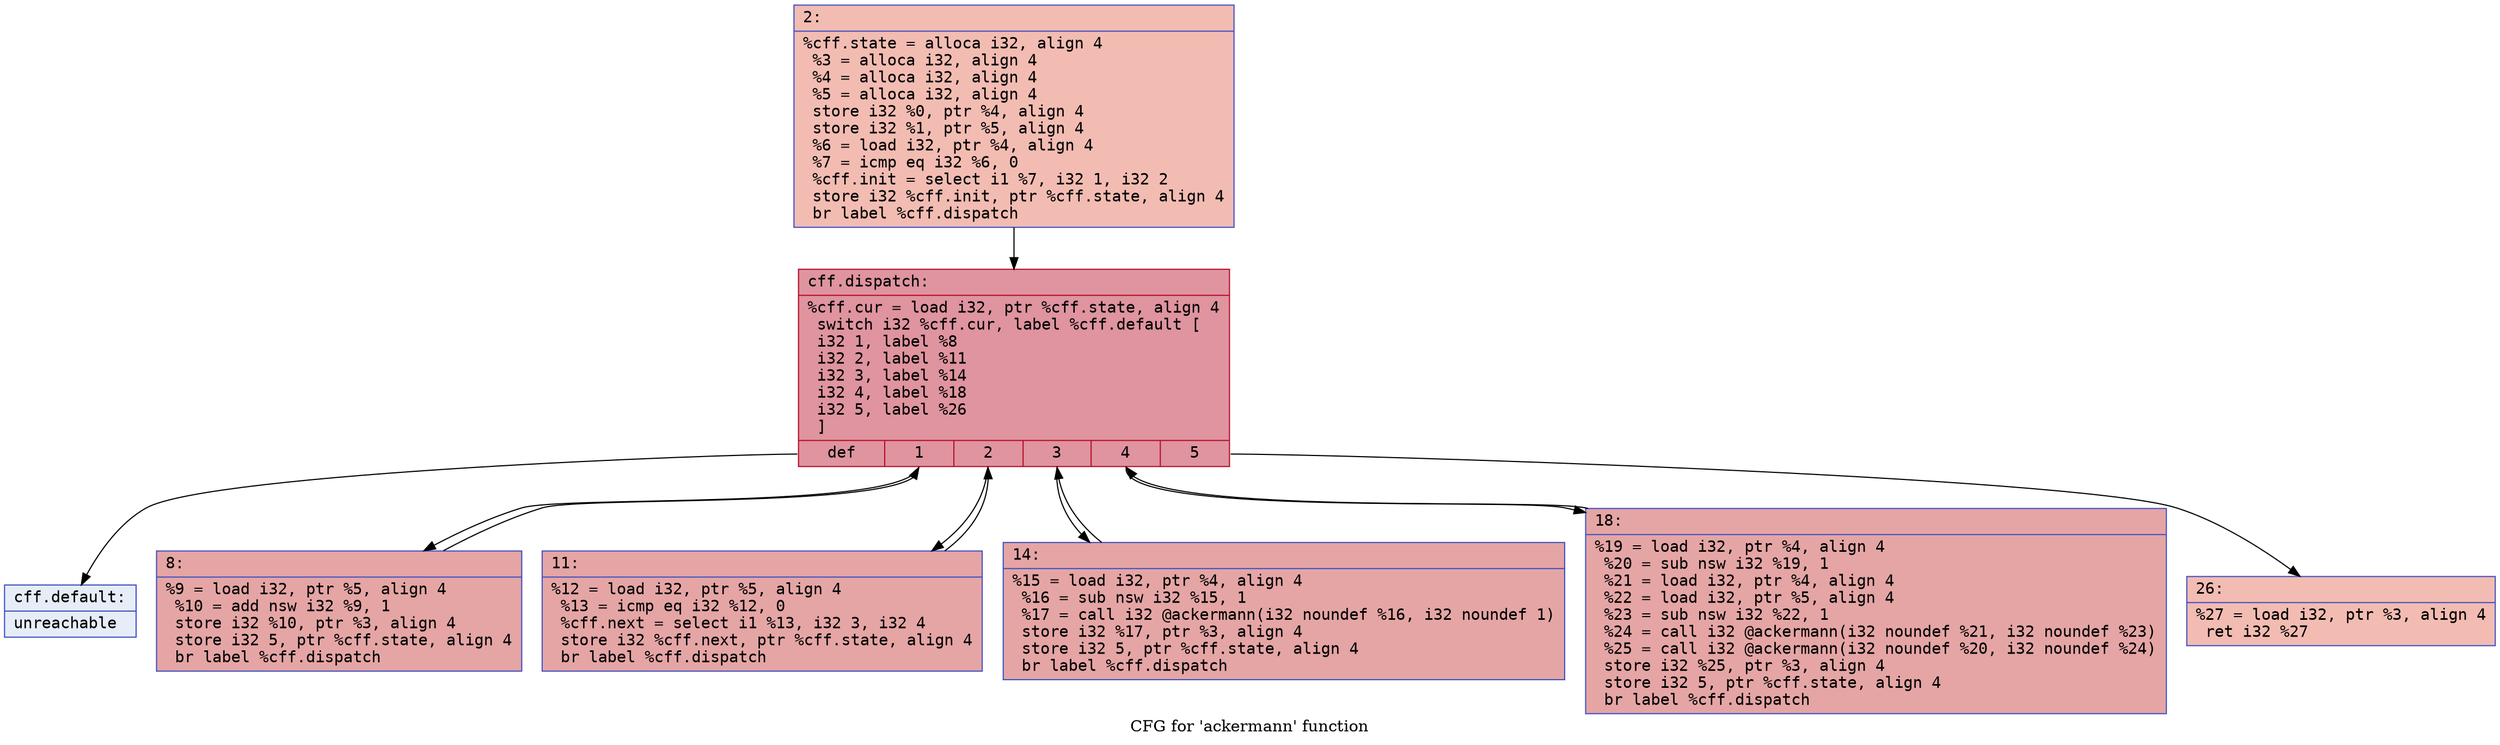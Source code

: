 digraph "CFG for 'ackermann' function" {
	label="CFG for 'ackermann' function";

	Node0x5dd871446d00 [shape=record,color="#3d50c3ff", style=filled, fillcolor="#e1675170" fontname="Courier",label="{2:\l|  %cff.state = alloca i32, align 4\l  %3 = alloca i32, align 4\l  %4 = alloca i32, align 4\l  %5 = alloca i32, align 4\l  store i32 %0, ptr %4, align 4\l  store i32 %1, ptr %5, align 4\l  %6 = load i32, ptr %4, align 4\l  %7 = icmp eq i32 %6, 0\l  %cff.init = select i1 %7, i32 1, i32 2\l  store i32 %cff.init, ptr %cff.state, align 4\l  br label %cff.dispatch\l}"];
	Node0x5dd871446d00 -> Node0x5dd8714595a0;
	Node0x5dd871447570 [shape=record,color="#3d50c3ff", style=filled, fillcolor="#c5333470" fontname="Courier",label="{8:\l|  %9 = load i32, ptr %5, align 4\l  %10 = add nsw i32 %9, 1\l  store i32 %10, ptr %3, align 4\l  store i32 5, ptr %cff.state, align 4\l  br label %cff.dispatch\l}"];
	Node0x5dd871447570 -> Node0x5dd8714595a0;
	Node0x5dd8714475d0 [shape=record,color="#3d50c3ff", style=filled, fillcolor="#c5333470" fontname="Courier",label="{11:\l|  %12 = load i32, ptr %5, align 4\l  %13 = icmp eq i32 %12, 0\l  %cff.next = select i1 %13, i32 3, i32 4\l  store i32 %cff.next, ptr %cff.state, align 4\l  br label %cff.dispatch\l}"];
	Node0x5dd8714475d0 -> Node0x5dd8714595a0;
	Node0x5dd871447a70 [shape=record,color="#3d50c3ff", style=filled, fillcolor="#c5333470" fontname="Courier",label="{14:\l|  %15 = load i32, ptr %4, align 4\l  %16 = sub nsw i32 %15, 1\l  %17 = call i32 @ackermann(i32 noundef %16, i32 noundef 1)\l  store i32 %17, ptr %3, align 4\l  store i32 5, ptr %cff.state, align 4\l  br label %cff.dispatch\l}"];
	Node0x5dd871447a70 -> Node0x5dd8714595a0;
	Node0x5dd871447ad0 [shape=record,color="#3d50c3ff", style=filled, fillcolor="#c5333470" fontname="Courier",label="{18:\l|  %19 = load i32, ptr %4, align 4\l  %20 = sub nsw i32 %19, 1\l  %21 = load i32, ptr %4, align 4\l  %22 = load i32, ptr %5, align 4\l  %23 = sub nsw i32 %22, 1\l  %24 = call i32 @ackermann(i32 noundef %21, i32 noundef %23)\l  %25 = call i32 @ackermann(i32 noundef %20, i32 noundef %24)\l  store i32 %25, ptr %3, align 4\l  store i32 5, ptr %cff.state, align 4\l  br label %cff.dispatch\l}"];
	Node0x5dd871447ad0 -> Node0x5dd8714595a0;
	Node0x5dd871447890 [shape=record,color="#3d50c3ff", style=filled, fillcolor="#e1675170" fontname="Courier",label="{26:\l|  %27 = load i32, ptr %3, align 4\l  ret i32 %27\l}"];
	Node0x5dd8714595a0 [shape=record,color="#b70d28ff", style=filled, fillcolor="#b70d2870" fontname="Courier",label="{cff.dispatch:\l|  %cff.cur = load i32, ptr %cff.state, align 4\l  switch i32 %cff.cur, label %cff.default [\l    i32 1, label %8\l    i32 2, label %11\l    i32 3, label %14\l    i32 4, label %18\l    i32 5, label %26\l  ]\l|{<s0>def|<s1>1|<s2>2|<s3>3|<s4>4|<s5>5}}"];
	Node0x5dd8714595a0:s0 -> Node0x5dd871459630;
	Node0x5dd8714595a0:s1 -> Node0x5dd871447570;
	Node0x5dd8714595a0:s2 -> Node0x5dd8714475d0;
	Node0x5dd8714595a0:s3 -> Node0x5dd871447a70;
	Node0x5dd8714595a0:s4 -> Node0x5dd871447ad0;
	Node0x5dd8714595a0:s5 -> Node0x5dd871447890;
	Node0x5dd871459630 [shape=record,color="#3d50c3ff", style=filled, fillcolor="#c7d7f070" fontname="Courier",label="{cff.default:\l|  unreachable\l}"];
}
